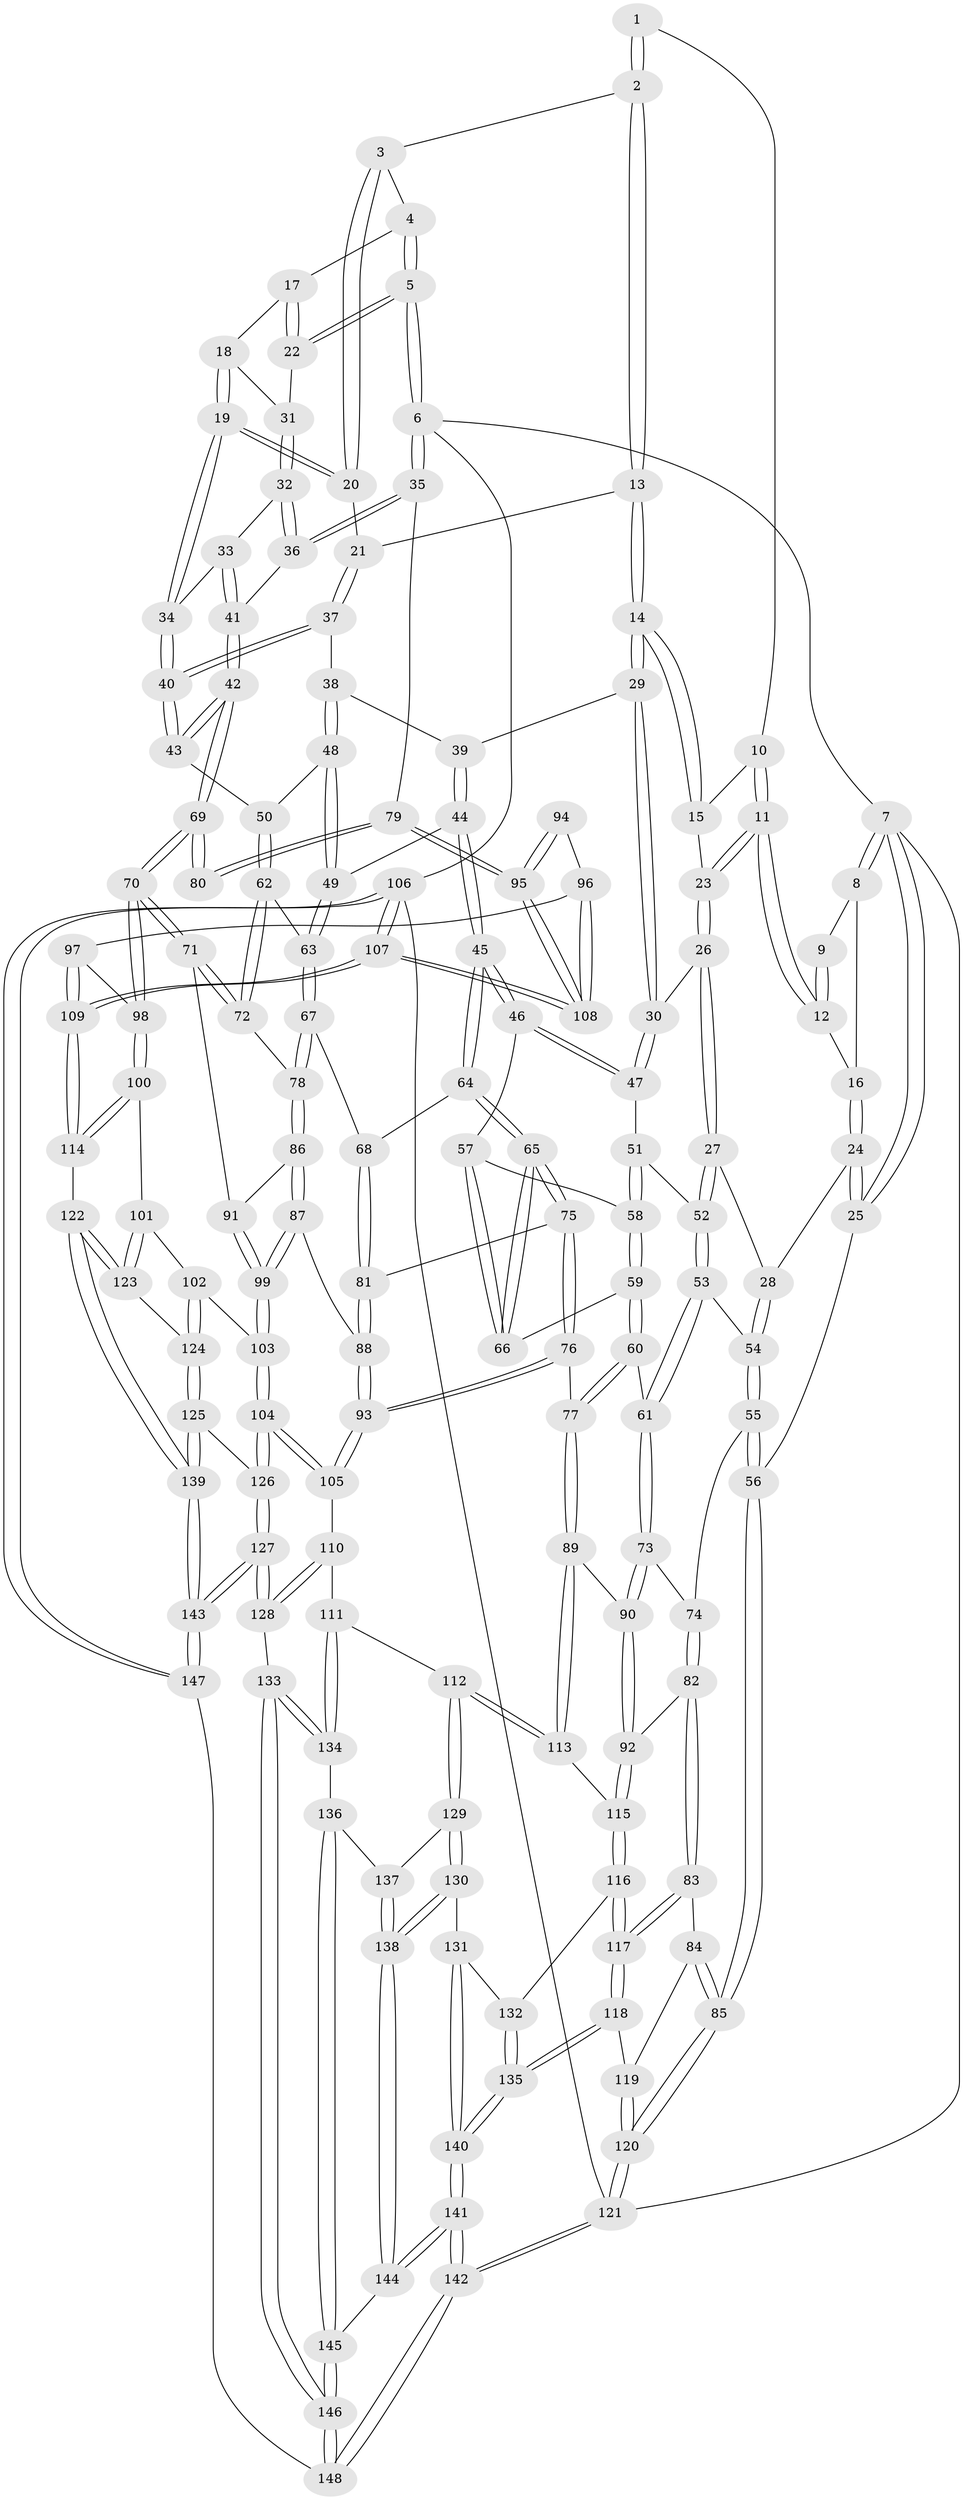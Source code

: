 // Generated by graph-tools (version 1.1) at 2025/38/03/09/25 02:38:32]
// undirected, 148 vertices, 367 edges
graph export_dot {
graph [start="1"]
  node [color=gray90,style=filled];
  1 [pos="+0.3898907699720591+0"];
  2 [pos="+0.4955295829514646+0"];
  3 [pos="+0.6022856137248735+0"];
  4 [pos="+0.6754877026997439+0"];
  5 [pos="+1+0"];
  6 [pos="+1+0"];
  7 [pos="+0+0"];
  8 [pos="+0+0"];
  9 [pos="+0.35375289519189385+0"];
  10 [pos="+0.2861185233188936+0.016149330776235107"];
  11 [pos="+0.20329201428780608+0.09664532748408611"];
  12 [pos="+0.20121683273506688+0.09547090489290165"];
  13 [pos="+0.449811119450569+0.05788655607578453"];
  14 [pos="+0.42828228831050735+0.12401925680145012"];
  15 [pos="+0.34990711125851065+0.10553910791343808"];
  16 [pos="+0.19447233104795117+0.09202055933905254"];
  17 [pos="+0.8247769004368382+0.08015264968438822"];
  18 [pos="+0.8033126924718977+0.12303366033879368"];
  19 [pos="+0.763645333234808+0.14424764506087864"];
  20 [pos="+0.6964015371117399+0.1166868220913427"];
  21 [pos="+0.6690270627955562+0.13757032872404698"];
  22 [pos="+1+0"];
  23 [pos="+0.20578516615199932+0.09950179015609256"];
  24 [pos="+0+0.20363616821585406"];
  25 [pos="+0+0.14789920797134126"];
  26 [pos="+0.22291816561542682+0.18120142244428855"];
  27 [pos="+0.14367021318448778+0.2856405968332785"];
  28 [pos="+0+0.20860959794181025"];
  29 [pos="+0.4368151598883191+0.19366064960321924"];
  30 [pos="+0.3532238409955939+0.245661904372874"];
  31 [pos="+0.9169604555710874+0.14856501709653933"];
  32 [pos="+0.9587915723467443+0.25007367715105794"];
  33 [pos="+0.8433345125976236+0.23487934622601517"];
  34 [pos="+0.7765327418477296+0.19723055644216791"];
  35 [pos="+1+0.354533046308816"];
  36 [pos="+1+0.33590035719503725"];
  37 [pos="+0.6098664629552507+0.200370143519186"];
  38 [pos="+0.5204967355614228+0.2320742801965165"];
  39 [pos="+0.4400916120458357+0.1959790946852271"];
  40 [pos="+0.7300269503750839+0.34875423409838285"];
  41 [pos="+0.8285692446796341+0.4132484579294762"];
  42 [pos="+0.7875289818181929+0.43395686506294917"];
  43 [pos="+0.7323062248595089+0.38144376903845606"];
  44 [pos="+0.43741492816886146+0.42366192948264125"];
  45 [pos="+0.41423834344589056+0.4388984103553121"];
  46 [pos="+0.3700490393851754+0.4047335512874123"];
  47 [pos="+0.30937090503451425+0.32848865754053713"];
  48 [pos="+0.5638368283826951+0.3656523100007546"];
  49 [pos="+0.5232237822332664+0.4025578395997444"];
  50 [pos="+0.6244843078323212+0.3835816315696223"];
  51 [pos="+0.2252892669842286+0.3563989546633844"];
  52 [pos="+0.18447634967773532+0.3506205103108168"];
  53 [pos="+0.12532381725194255+0.4336467070933167"];
  54 [pos="+0.09100794420052397+0.44162514997380387"];
  55 [pos="+0.044963635015351305+0.46641884160629077"];
  56 [pos="+0+0.4959533871369546"];
  57 [pos="+0.3086541688760097+0.44474680623593943"];
  58 [pos="+0.2588805261763559+0.4519513500661036"];
  59 [pos="+0.25815962358952593+0.48572961292349237"];
  60 [pos="+0.22738607988035373+0.5224362931622594"];
  61 [pos="+0.17865930406239947+0.5200252521738511"];
  62 [pos="+0.5979860912058753+0.5007976322037349"];
  63 [pos="+0.5410489518357694+0.4804616409041724"];
  64 [pos="+0.4106401502704276+0.46767891894185987"];
  65 [pos="+0.3630304905459027+0.5164360051124046"];
  66 [pos="+0.3207901864057045+0.49889752604685933"];
  67 [pos="+0.5122384572212209+0.5283553027556009"];
  68 [pos="+0.44786063673066956+0.5060517143451804"];
  69 [pos="+0.7800197653831243+0.5334829185364903"];
  70 [pos="+0.757346684176225+0.5723526097298695"];
  71 [pos="+0.658074546789392+0.5792598448906654"];
  72 [pos="+0.6149330996734464+0.5323265673268225"];
  73 [pos="+0.1664923383446067+0.5397046290847071"];
  74 [pos="+0.08184789517662515+0.5395976238223295"];
  75 [pos="+0.35308748977943716+0.5564012325792856"];
  76 [pos="+0.31583427231430944+0.6329762476265781"];
  77 [pos="+0.3017135999358318+0.6337247702089294"];
  78 [pos="+0.5126490833675132+0.5291734240966117"];
  79 [pos="+1+0.4572439088692912"];
  80 [pos="+0.8566062099310692+0.551838459402451"];
  81 [pos="+0.44828807629972256+0.5798877335896315"];
  82 [pos="+0.07481314142386056+0.6601150301474412"];
  83 [pos="+0.07145931359219733+0.661725420968323"];
  84 [pos="+0.056708588948198725+0.6634477719131293"];
  85 [pos="+0+0.6603292604515152"];
  86 [pos="+0.518545487948934+0.5660511998090192"];
  87 [pos="+0.48854272790816056+0.6271952393538213"];
  88 [pos="+0.4686974424729264+0.6234934329090861"];
  89 [pos="+0.254147577234947+0.6626405682067708"];
  90 [pos="+0.1401113600670051+0.6334681995758848"];
  91 [pos="+0.6525584958809916+0.5827787850115667"];
  92 [pos="+0.0774555892703884+0.6596298770045755"];
  93 [pos="+0.35778695956878515+0.663231944590498"];
  94 [pos="+0.9016190690429808+0.5786663513918814"];
  95 [pos="+1+0.5573652412684242"];
  96 [pos="+0.9659605509134505+0.6676500486214754"];
  97 [pos="+0.8768008562339125+0.6672158363548105"];
  98 [pos="+0.7650034121195332+0.6110022053874982"];
  99 [pos="+0.5488912593649419+0.694537972756798"];
  100 [pos="+0.7650016408582382+0.6110190681020683"];
  101 [pos="+0.6981291805820328+0.738969792720321"];
  102 [pos="+0.5629140747939216+0.7402997122158513"];
  103 [pos="+0.5492591958312792+0.7336505350440449"];
  104 [pos="+0.5178623826098127+0.7580646217120688"];
  105 [pos="+0.38892258049417266+0.7465023309821696"];
  106 [pos="+1+1"];
  107 [pos="+1+1"];
  108 [pos="+1+0.7894776810967207"];
  109 [pos="+0.9242437805332127+0.9246243219432257"];
  110 [pos="+0.37427738957313705+0.773116091839494"];
  111 [pos="+0.33467496373113487+0.799152195911413"];
  112 [pos="+0.2794002809812434+0.8086964533431666"];
  113 [pos="+0.226305528674804+0.7741458527159056"];
  114 [pos="+0.9012253343813865+0.9097625797856873"];
  115 [pos="+0.21910633435716056+0.7767583077782763"];
  116 [pos="+0.19314611254271852+0.7959754203219274"];
  117 [pos="+0.13472443509922563+0.8162015794082715"];
  118 [pos="+0.10164825728448873+0.8546282553281713"];
  119 [pos="+0.06940642885196735+0.8615235575064559"];
  120 [pos="+0+1"];
  121 [pos="+0+1"];
  122 [pos="+0.7581838514012921+0.8621425589068443"];
  123 [pos="+0.7340419110376257+0.8393326048279461"];
  124 [pos="+0.6217057266524254+0.8381024316365936"];
  125 [pos="+0.5897727806771695+0.8965972629833374"];
  126 [pos="+0.5112063688406822+0.7944165367648179"];
  127 [pos="+0.46268741907137356+0.8987741801645014"];
  128 [pos="+0.43946940946759716+0.8944968510360328"];
  129 [pos="+0.27652118122260977+0.8500336366424621"];
  130 [pos="+0.2408420648274735+0.9064836153886562"];
  131 [pos="+0.23447966062895517+0.9078953446165036"];
  132 [pos="+0.20159650948870872+0.8358996565545063"];
  133 [pos="+0.41232096745687136+0.9030560160554014"];
  134 [pos="+0.3611345896454147+0.9043161500073584"];
  135 [pos="+0.1778155724387838+0.9303361008821123"];
  136 [pos="+0.3555207609985647+0.9075514078158526"];
  137 [pos="+0.31332688283190796+0.8864331508815636"];
  138 [pos="+0.27092775252525864+0.9274021968947074"];
  139 [pos="+0.5730084194785456+0.9931259662828997"];
  140 [pos="+0.18301882771227143+0.9368353272743318"];
  141 [pos="+0.17414510507137257+1"];
  142 [pos="+0.03504139655477651+1"];
  143 [pos="+0.5579939773964663+1"];
  144 [pos="+0.30135491624867133+0.9601809774440869"];
  145 [pos="+0.31749979535071565+0.9671017946126451"];
  146 [pos="+0.35761526724671777+1"];
  147 [pos="+0.5631512252955139+1"];
  148 [pos="+0.3907197641049017+1"];
  1 -- 2;
  1 -- 2;
  1 -- 10;
  2 -- 3;
  2 -- 13;
  2 -- 13;
  3 -- 4;
  3 -- 20;
  3 -- 20;
  4 -- 5;
  4 -- 5;
  4 -- 17;
  5 -- 6;
  5 -- 6;
  5 -- 22;
  5 -- 22;
  6 -- 7;
  6 -- 35;
  6 -- 35;
  6 -- 106;
  7 -- 8;
  7 -- 8;
  7 -- 25;
  7 -- 25;
  7 -- 121;
  8 -- 9;
  8 -- 16;
  9 -- 12;
  9 -- 12;
  10 -- 11;
  10 -- 11;
  10 -- 15;
  11 -- 12;
  11 -- 12;
  11 -- 23;
  11 -- 23;
  12 -- 16;
  13 -- 14;
  13 -- 14;
  13 -- 21;
  14 -- 15;
  14 -- 15;
  14 -- 29;
  14 -- 29;
  15 -- 23;
  16 -- 24;
  16 -- 24;
  17 -- 18;
  17 -- 22;
  17 -- 22;
  18 -- 19;
  18 -- 19;
  18 -- 31;
  19 -- 20;
  19 -- 20;
  19 -- 34;
  19 -- 34;
  20 -- 21;
  21 -- 37;
  21 -- 37;
  22 -- 31;
  23 -- 26;
  23 -- 26;
  24 -- 25;
  24 -- 25;
  24 -- 28;
  25 -- 56;
  26 -- 27;
  26 -- 27;
  26 -- 30;
  27 -- 28;
  27 -- 52;
  27 -- 52;
  28 -- 54;
  28 -- 54;
  29 -- 30;
  29 -- 30;
  29 -- 39;
  30 -- 47;
  30 -- 47;
  31 -- 32;
  31 -- 32;
  32 -- 33;
  32 -- 36;
  32 -- 36;
  33 -- 34;
  33 -- 41;
  33 -- 41;
  34 -- 40;
  34 -- 40;
  35 -- 36;
  35 -- 36;
  35 -- 79;
  36 -- 41;
  37 -- 38;
  37 -- 40;
  37 -- 40;
  38 -- 39;
  38 -- 48;
  38 -- 48;
  39 -- 44;
  39 -- 44;
  40 -- 43;
  40 -- 43;
  41 -- 42;
  41 -- 42;
  42 -- 43;
  42 -- 43;
  42 -- 69;
  42 -- 69;
  43 -- 50;
  44 -- 45;
  44 -- 45;
  44 -- 49;
  45 -- 46;
  45 -- 46;
  45 -- 64;
  45 -- 64;
  46 -- 47;
  46 -- 47;
  46 -- 57;
  47 -- 51;
  48 -- 49;
  48 -- 49;
  48 -- 50;
  49 -- 63;
  49 -- 63;
  50 -- 62;
  50 -- 62;
  51 -- 52;
  51 -- 58;
  51 -- 58;
  52 -- 53;
  52 -- 53;
  53 -- 54;
  53 -- 61;
  53 -- 61;
  54 -- 55;
  54 -- 55;
  55 -- 56;
  55 -- 56;
  55 -- 74;
  56 -- 85;
  56 -- 85;
  57 -- 58;
  57 -- 66;
  57 -- 66;
  58 -- 59;
  58 -- 59;
  59 -- 60;
  59 -- 60;
  59 -- 66;
  60 -- 61;
  60 -- 77;
  60 -- 77;
  61 -- 73;
  61 -- 73;
  62 -- 63;
  62 -- 72;
  62 -- 72;
  63 -- 67;
  63 -- 67;
  64 -- 65;
  64 -- 65;
  64 -- 68;
  65 -- 66;
  65 -- 66;
  65 -- 75;
  65 -- 75;
  67 -- 68;
  67 -- 78;
  67 -- 78;
  68 -- 81;
  68 -- 81;
  69 -- 70;
  69 -- 70;
  69 -- 80;
  69 -- 80;
  70 -- 71;
  70 -- 71;
  70 -- 98;
  70 -- 98;
  71 -- 72;
  71 -- 72;
  71 -- 91;
  72 -- 78;
  73 -- 74;
  73 -- 90;
  73 -- 90;
  74 -- 82;
  74 -- 82;
  75 -- 76;
  75 -- 76;
  75 -- 81;
  76 -- 77;
  76 -- 93;
  76 -- 93;
  77 -- 89;
  77 -- 89;
  78 -- 86;
  78 -- 86;
  79 -- 80;
  79 -- 80;
  79 -- 95;
  79 -- 95;
  81 -- 88;
  81 -- 88;
  82 -- 83;
  82 -- 83;
  82 -- 92;
  83 -- 84;
  83 -- 117;
  83 -- 117;
  84 -- 85;
  84 -- 85;
  84 -- 119;
  85 -- 120;
  85 -- 120;
  86 -- 87;
  86 -- 87;
  86 -- 91;
  87 -- 88;
  87 -- 99;
  87 -- 99;
  88 -- 93;
  88 -- 93;
  89 -- 90;
  89 -- 113;
  89 -- 113;
  90 -- 92;
  90 -- 92;
  91 -- 99;
  91 -- 99;
  92 -- 115;
  92 -- 115;
  93 -- 105;
  93 -- 105;
  94 -- 95;
  94 -- 95;
  94 -- 96;
  95 -- 108;
  95 -- 108;
  96 -- 97;
  96 -- 108;
  96 -- 108;
  97 -- 98;
  97 -- 109;
  97 -- 109;
  98 -- 100;
  98 -- 100;
  99 -- 103;
  99 -- 103;
  100 -- 101;
  100 -- 114;
  100 -- 114;
  101 -- 102;
  101 -- 123;
  101 -- 123;
  102 -- 103;
  102 -- 124;
  102 -- 124;
  103 -- 104;
  103 -- 104;
  104 -- 105;
  104 -- 105;
  104 -- 126;
  104 -- 126;
  105 -- 110;
  106 -- 107;
  106 -- 107;
  106 -- 147;
  106 -- 147;
  106 -- 121;
  107 -- 108;
  107 -- 108;
  107 -- 109;
  107 -- 109;
  109 -- 114;
  109 -- 114;
  110 -- 111;
  110 -- 128;
  110 -- 128;
  111 -- 112;
  111 -- 134;
  111 -- 134;
  112 -- 113;
  112 -- 113;
  112 -- 129;
  112 -- 129;
  113 -- 115;
  114 -- 122;
  115 -- 116;
  115 -- 116;
  116 -- 117;
  116 -- 117;
  116 -- 132;
  117 -- 118;
  117 -- 118;
  118 -- 119;
  118 -- 135;
  118 -- 135;
  119 -- 120;
  119 -- 120;
  120 -- 121;
  120 -- 121;
  121 -- 142;
  121 -- 142;
  122 -- 123;
  122 -- 123;
  122 -- 139;
  122 -- 139;
  123 -- 124;
  124 -- 125;
  124 -- 125;
  125 -- 126;
  125 -- 139;
  125 -- 139;
  126 -- 127;
  126 -- 127;
  127 -- 128;
  127 -- 128;
  127 -- 143;
  127 -- 143;
  128 -- 133;
  129 -- 130;
  129 -- 130;
  129 -- 137;
  130 -- 131;
  130 -- 138;
  130 -- 138;
  131 -- 132;
  131 -- 140;
  131 -- 140;
  132 -- 135;
  132 -- 135;
  133 -- 134;
  133 -- 134;
  133 -- 146;
  133 -- 146;
  134 -- 136;
  135 -- 140;
  135 -- 140;
  136 -- 137;
  136 -- 145;
  136 -- 145;
  137 -- 138;
  137 -- 138;
  138 -- 144;
  138 -- 144;
  139 -- 143;
  139 -- 143;
  140 -- 141;
  140 -- 141;
  141 -- 142;
  141 -- 142;
  141 -- 144;
  141 -- 144;
  142 -- 148;
  142 -- 148;
  143 -- 147;
  143 -- 147;
  144 -- 145;
  145 -- 146;
  145 -- 146;
  146 -- 148;
  146 -- 148;
  147 -- 148;
}
